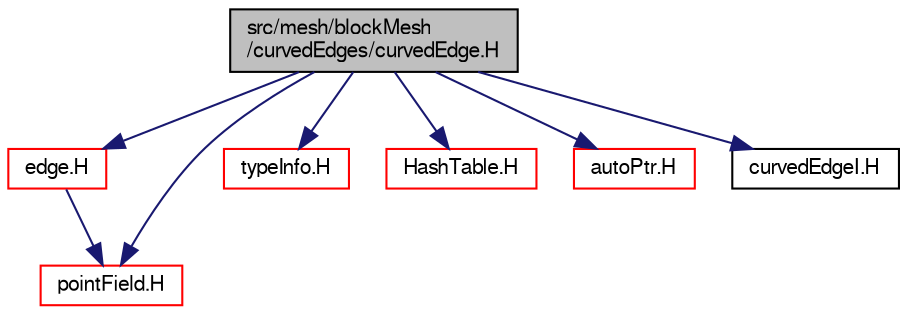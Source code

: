 digraph "src/mesh/blockMesh/curvedEdges/curvedEdge.H"
{
  bgcolor="transparent";
  edge [fontname="FreeSans",fontsize="10",labelfontname="FreeSans",labelfontsize="10"];
  node [fontname="FreeSans",fontsize="10",shape=record];
  Node0 [label="src/mesh/blockMesh\l/curvedEdges/curvedEdge.H",height=0.2,width=0.4,color="black", fillcolor="grey75", style="filled", fontcolor="black"];
  Node0 -> Node1 [color="midnightblue",fontsize="10",style="solid",fontname="FreeSans"];
  Node1 [label="edge.H",height=0.2,width=0.4,color="red",URL="$a11300.html"];
  Node1 -> Node58 [color="midnightblue",fontsize="10",style="solid",fontname="FreeSans"];
  Node58 [label="pointField.H",height=0.2,width=0.4,color="red",URL="$a12062.html"];
  Node0 -> Node58 [color="midnightblue",fontsize="10",style="solid",fontname="FreeSans"];
  Node0 -> Node119 [color="midnightblue",fontsize="10",style="solid",fontname="FreeSans"];
  Node119 [label="typeInfo.H",height=0.2,width=0.4,color="red",URL="$a09341.html"];
  Node0 -> Node84 [color="midnightblue",fontsize="10",style="solid",fontname="FreeSans"];
  Node84 [label="HashTable.H",height=0.2,width=0.4,color="red",URL="$a08477.html"];
  Node0 -> Node30 [color="midnightblue",fontsize="10",style="solid",fontname="FreeSans"];
  Node30 [label="autoPtr.H",height=0.2,width=0.4,color="red",URL="$a11078.html"];
  Node0 -> Node135 [color="midnightblue",fontsize="10",style="solid",fontname="FreeSans"];
  Node135 [label="curvedEdgeI.H",height=0.2,width=0.4,color="black",URL="$a07049.html"];
}
